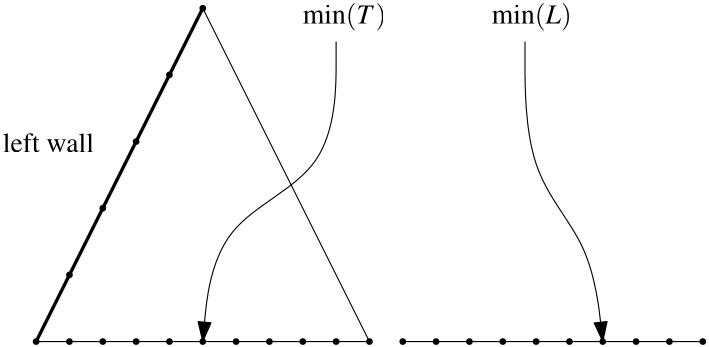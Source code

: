 <?xml version="1.0"?>
<!DOCTYPE ipe SYSTEM "ipe.dtd">
<ipe version="70005" creator="Ipe 7.1.1">
<info created="D:20140206095546" modified="D:20140206095546"/>
<preamble>\usepackage{times,mathptm}
</preamble>
<ipestyle name="ipe6">
<symbol name="mark/circle(sx)" transformations="translations">
<path fill="sym-stroke">
0.6 0 0 0.6 0 0 e
0.4 0 0 0.4 0 0 e
</path>
</symbol>
<symbol name="mark/disk(sx)" transformations="translations">
<path fill="sym-stroke">
0.6 0 0 0.6 0 0 e
</path>
</symbol>
<symbol name="mark/fdisk(sfx)" transformations="translations">
<group>
<path fill="sym-fill">
0.5 0 0 0.5 0 0 e
</path>
<path fill="sym-stroke" fillrule="eofill">
0.6 0 0 0.6 0 0 e
0.4 0 0 0.4 0 0 e
</path>
</group>
</symbol>
<symbol name="mark/box(sx)" transformations="translations">
<path fill="sym-stroke" fillrule="eofill">
-0.6 -0.6 m
0.6 -0.6 l
0.6 0.6 l
-0.6 0.6 l
h
-0.4 -0.4 m
0.4 -0.4 l
0.4 0.4 l
-0.4 0.4 l
h
</path>
</symbol>
<symbol name="mark/square(sx)" transformations="translations">
<path fill="sym-stroke">
-0.6 -0.6 m
0.6 -0.6 l
0.6 0.6 l
-0.6 0.6 l
h
</path>
</symbol>
<symbol name="mark/fsquare(sfx)" transformations="translations">
<group>
<path fill="sym-fill">
-0.5 -0.5 m
0.5 -0.5 l
0.5 0.5 l
-0.5 0.5 l
h
</path>
<path fill="sym-stroke" fillrule="eofill">
-0.6 -0.6 m
0.6 -0.6 l
0.6 0.6 l
-0.6 0.6 l
0 -0.4 m
0.4 -0.4 l
0.4 0.4 l
-0.4 0.4 l
h
</path>
</group>
</symbol>
<symbol name="mark/cross(sx)" transformations="translations">
<group>
<path fill="sym-stroke">
-0.43 -0.57 m
0.57 0.43 l
0.43 0.57 l
-0.57 -0.43 l
h
</path>
<path fill="sym-stroke">
-0.43 0.57 m
0.57 -0.43 l
0.43 -0.57 l
-0.57 0.43 l
h
</path>
</group>
</symbol>
<pen name="heavier" value="0.8"/>
<pen name="fat" value="1.2"/>
<pen name="ultrafat" value="2"/>
<symbolsize name="large" value="5"/>
<symbolsize name="small" value="2"/>
<symbolsize name="tiny" value="1.1"/>
<arrowsize name="large" value="10"/>
<arrowsize name="small" value="5"/>
<arrowsize name="tiny" value="3"/>
<color name="red" value="1 0 0"/>
<color name="green" value="0 1 0"/>
<color name="blue" value="0 0 1"/>
<color name="yellow" value="1 1 0"/>
<color name="gray1" value="0.125"/>
<color name="gray2" value="0.25"/>
<color name="gray3" value="0.375"/>
<color name="gray4" value="0.5"/>
<color name="gray5" value="0.625"/>
<color name="gray6" value="0.75"/>
<color name="gray7" value="0.875"/>
<dashstyle name="dashed" value="[4] 0"/>
<dashstyle name="dotted" value="[1 3] 0"/>
<dashstyle name="dash dotted" value="[4 2 1 2] 0"/>
<dashstyle name="dash dot dotted" value="[4 2 1 2 1 2] 0"/>
<textsize name="large" value="\large"/>
<textsize name="Large" value="\Large"/>
<textsize name="LARGE" value="\LARGE"/>
<textsize name="huge" value="\huge"/>
<textsize name="Huge" value="\Huge"/>
<textsize name="small" value="\small"/>
<textsize name="footnote" value="\footnotesize"/>
<textsize name="tiny" value="\tiny"/>
<textstyle name="center" begin="\begin{center}" end="\end{center}"/>
<textstyle name="itemize" begin="\begin{itemize}" end="\end{itemize}"/>
<textstyle name="item" begin="\begin{itemize}\item{}" end="\end{itemize}"/>
</ipestyle>
<page>
<layer name="alpha"/>
<view layers="alpha" active="alpha"/>
<path layer="alpha" matrix="1 0 0 1 315.027 121.052" stroke="black" pen="0.4">
-96 108 m
-156 -12 l
-36 -12 l
h
</path>
<path matrix="1 0 0 1 315.027 121.052" stroke="black" pen="0.4">
-24 -12 m
84 -12 l
</path>
<use matrix="1 0 0 1 315.027 121.052" name="mark/disk(sx)" pos="-156 -12" size="2" stroke="black"/>
<use matrix="1 0 0 1 315.027 121.052" name="mark/disk(sx)" pos="-144 -12" size="2" stroke="black"/>
<use matrix="1 0 0 1 315.027 121.052" name="mark/disk(sx)" pos="-132 -12" size="2" stroke="black"/>
<use matrix="1 0 0 1 315.027 121.052" name="mark/disk(sx)" pos="-120 -12" size="2" stroke="black"/>
<use matrix="1 0 0 1 315.027 121.052" name="mark/disk(sx)" pos="-108 -12" size="2" stroke="black"/>
<use matrix="1 0 0 1 315.027 121.052" name="mark/disk(sx)" pos="-96 -12" size="2" stroke="black"/>
<use matrix="1 0 0 1 315.027 121.052" name="mark/disk(sx)" pos="-84 -12" size="2" stroke="black"/>
<use matrix="1 0 0 1 315.027 121.052" name="mark/disk(sx)" pos="-72 -12" size="2" stroke="black"/>
<use matrix="1 0 0 1 315.027 121.052" name="mark/disk(sx)" pos="-60 -12" size="2" stroke="black"/>
<use matrix="1 0 0 1 315.027 121.052" name="mark/disk(sx)" pos="-48 -12" size="2" stroke="black"/>
<use matrix="1 0 0 1 315.027 121.052" name="mark/disk(sx)" pos="-36 -12" size="2" stroke="black"/>
<use matrix="1 0 0 1 315.027 121.052" name="mark/disk(sx)" pos="-24 -12" size="2" stroke="black"/>
<use matrix="1 0 0 1 315.027 121.052" name="mark/disk(sx)" pos="-12 -12" size="2" stroke="black"/>
<use matrix="1 0 0 1 315.027 121.052" name="mark/disk(sx)" pos="0 -12" size="2" stroke="black"/>
<use matrix="1 0 0 1 315.027 121.052" name="mark/disk(sx)" pos="12 -12" size="2" stroke="black"/>
<use matrix="1 0 0 1 315.027 121.052" name="mark/disk(sx)" pos="24 -12" size="2" stroke="black"/>
<use matrix="1 0 0 1 315.027 121.052" name="mark/disk(sx)" pos="36 -12" size="2" stroke="black"/>
<use matrix="1 0 0 1 315.027 121.052" name="mark/disk(sx)" pos="48 -12" size="2" stroke="black"/>
<use matrix="1 0 0 1 315.027 121.052" name="mark/disk(sx)" pos="60 -12" size="2" stroke="black"/>
<use matrix="1 0 0 1 315.027 121.052" name="mark/disk(sx)" pos="72 -12" size="2" stroke="black"/>
<use matrix="1 0 0 1 315.027 121.052" name="mark/disk(sx)" pos="84 -12" size="2" stroke="black"/>
<text matrix="1 0 0 1 315.027 121.052" transformations="translations" pos="-60 100" stroke="black" type="label" valign="bottom" size="10">$\min(T)$</text>
<path matrix="1 0 0 1 315.027 121.052" stroke="black" pen="0.4" arrow="normal/7">
-48 96 m
-48 48
-92 32
-96 -12 s
</path>
<text matrix="1 0 0 1 315.027 121.052" transformations="translations" pos="8 100" stroke="black" type="label" valign="bottom" size="10">$\min(L)$</text>
<path matrix="1 0 0 1 315.027 121.052" stroke="black" pen="0.4" arrow="normal/7">
20 96 m
20 48
44 24
48 -12 s
</path>
<use matrix="1 0 0 1 315.027 121.052" name="mark/disk(sx)" pos="-144 12" size="2" stroke="black"/>
<use matrix="1 0 0 1 315.027 121.052" name="mark/disk(sx)" pos="-132 36" size="2" stroke="black"/>
<use matrix="1 0 0 1 315.027 121.052" name="mark/disk(sx)" pos="-120 60" size="2" stroke="black"/>
<use matrix="1 0 0 1 315.027 121.052" name="mark/disk(sx)" pos="-108 84" size="2" stroke="black"/>
<use matrix="1 0 0 1 315.027 121.052" name="mark/disk(sx)" pos="-96 108" size="2" stroke="black"/>
<path matrix="1 0 0 1 315.027 121.052" stroke="black" pen="1.2">
-96 108 m
-156 -12 l
</path>
<text matrix="1 0 0 1 315.027 121.052" transformations="translations" pos="-168 56" stroke="black" type="label" valign="bottom" size="10">left wall</text>
</page>
</ipe>
